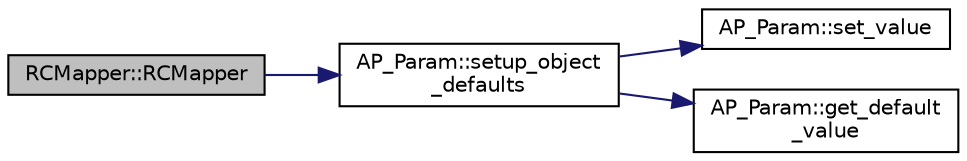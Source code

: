 digraph "RCMapper::RCMapper"
{
 // INTERACTIVE_SVG=YES
  edge [fontname="Helvetica",fontsize="10",labelfontname="Helvetica",labelfontsize="10"];
  node [fontname="Helvetica",fontsize="10",shape=record];
  rankdir="LR";
  Node1 [label="RCMapper::RCMapper",height=0.2,width=0.4,color="black", fillcolor="grey75", style="filled", fontcolor="black"];
  Node1 -> Node2 [color="midnightblue",fontsize="10",style="solid",fontname="Helvetica"];
  Node2 [label="AP_Param::setup_object\l_defaults",height=0.2,width=0.4,color="black", fillcolor="white", style="filled",URL="$classAP__Param.html#a5f6dcfce1c0a79cf5bd81283e22f3201"];
  Node2 -> Node3 [color="midnightblue",fontsize="10",style="solid",fontname="Helvetica"];
  Node3 [label="AP_Param::set_value",height=0.2,width=0.4,color="black", fillcolor="white", style="filled",URL="$classAP__Param.html#acd4b14f793c37f162e298761d2155ca6"];
  Node2 -> Node4 [color="midnightblue",fontsize="10",style="solid",fontname="Helvetica"];
  Node4 [label="AP_Param::get_default\l_value",height=0.2,width=0.4,color="black", fillcolor="white", style="filled",URL="$classAP__Param.html#a7535a9b529dae326dcebb6be33dbbe9a"];
}
